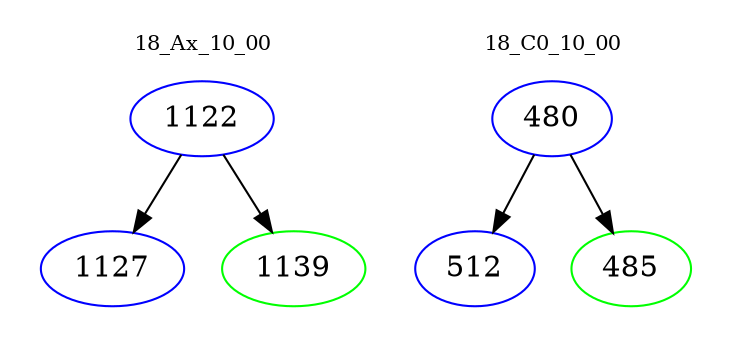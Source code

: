 digraph{
subgraph cluster_0 {
color = white
label = "18_Ax_10_00";
fontsize=10;
T0_1122 [label="1122", color="blue"]
T0_1122 -> T0_1127 [color="black"]
T0_1127 [label="1127", color="blue"]
T0_1122 -> T0_1139 [color="black"]
T0_1139 [label="1139", color="green"]
}
subgraph cluster_1 {
color = white
label = "18_C0_10_00";
fontsize=10;
T1_480 [label="480", color="blue"]
T1_480 -> T1_512 [color="black"]
T1_512 [label="512", color="blue"]
T1_480 -> T1_485 [color="black"]
T1_485 [label="485", color="green"]
}
}
